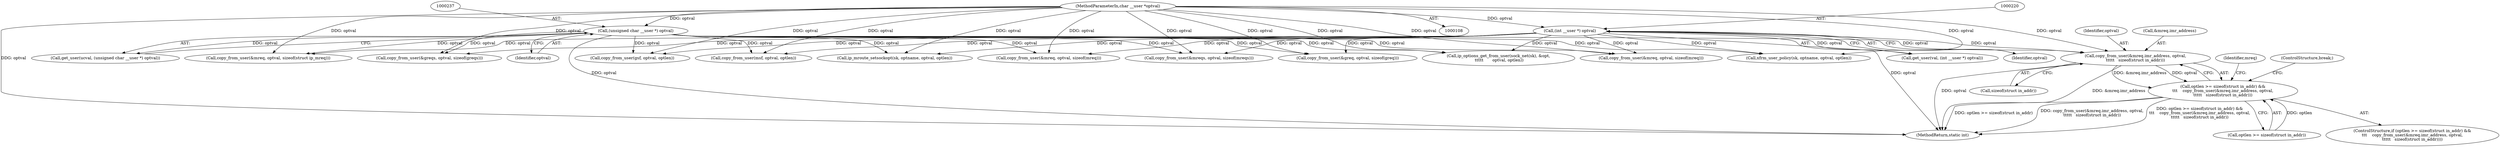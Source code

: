 digraph "0_linux_f6d8bd051c391c1c0458a30b2a7abcd939329259_26@API" {
"1000708" [label="(Call,copy_from_user(&mreq.imr_address, optval,\n\t\t\t\t\t   sizeof(struct in_addr)))"];
"1000219" [label="(Call,(int __user *) optval)"];
"1000112" [label="(MethodParameterIn,char __user *optval)"];
"1000236" [label="(Call,(unsigned char __user *) optval)"];
"1000703" [label="(Call,optlen >= sizeof(struct in_addr) &&\n\t\t\t    copy_from_user(&mreq.imr_address, optval,\n\t\t\t\t\t   sizeof(struct in_addr)))"];
"1000869" [label="(Call,copy_from_user(&mreq, optval, sizeof(struct ip_mreq)))"];
"1001196" [label="(Call,copy_from_user(&greqs, optval, sizeof(greqs)))"];
"1000720" [label="(Identifier,mreq)"];
"1000236" [label="(Call,(unsigned char __user *) optval)"];
"1001424" [label="(Call,copy_from_user(gsf, optval, optlen))"];
"1000708" [label="(Call,copy_from_user(&mreq.imr_address, optval,\n\t\t\t\t\t   sizeof(struct in_addr)))"];
"1001720" [label="(MethodReturn,static int)"];
"1000217" [label="(Call,get_user(val, (int __user *) optval))"];
"1000932" [label="(Call,copy_from_user(msf, optval, optlen))"];
"1000251" [label="(Call,ip_mroute_setsockopt(sk, optname, optval, optlen))"];
"1000687" [label="(Call,copy_from_user(&mreq, optval, sizeof(mreq)))"];
"1000713" [label="(Identifier,optval)"];
"1000704" [label="(Call,optlen >= sizeof(struct in_addr))"];
"1000716" [label="(ControlStructure,break;)"];
"1000999" [label="(Call,copy_from_user(&mreqs, optval, sizeof(mreqs)))"];
"1000221" [label="(Identifier,optval)"];
"1000112" [label="(MethodParameterIn,char __user *optval)"];
"1000709" [label="(Call,&mreq.imr_address)"];
"1001119" [label="(Call,copy_from_user(&greq, optval, sizeof(greq)))"];
"1000277" [label="(Call,ip_options_get_from_user(sock_net(sk), &opt,\n \t\t\t\t\t       optval, optlen))"];
"1000238" [label="(Identifier,optval)"];
"1000714" [label="(Call,sizeof(struct in_addr))"];
"1000703" [label="(Call,optlen >= sizeof(struct in_addr) &&\n\t\t\t    copy_from_user(&mreq.imr_address, optval,\n\t\t\t\t\t   sizeof(struct in_addr)))"];
"1000853" [label="(Call,copy_from_user(&mreq, optval, sizeof(mreq)))"];
"1001653" [label="(Call,xfrm_user_policy(sk, optname, optval, optlen))"];
"1000234" [label="(Call,get_user(ucval, (unsigned char __user *) optval))"];
"1000219" [label="(Call,(int __user *) optval)"];
"1000702" [label="(ControlStructure,if (optlen >= sizeof(struct in_addr) &&\n\t\t\t    copy_from_user(&mreq.imr_address, optval,\n\t\t\t\t\t   sizeof(struct in_addr))))"];
"1000708" -> "1000703"  [label="AST: "];
"1000708" -> "1000714"  [label="CFG: "];
"1000709" -> "1000708"  [label="AST: "];
"1000713" -> "1000708"  [label="AST: "];
"1000714" -> "1000708"  [label="AST: "];
"1000703" -> "1000708"  [label="CFG: "];
"1000708" -> "1001720"  [label="DDG: &mreq.imr_address"];
"1000708" -> "1001720"  [label="DDG: optval"];
"1000708" -> "1000703"  [label="DDG: &mreq.imr_address"];
"1000708" -> "1000703"  [label="DDG: optval"];
"1000219" -> "1000708"  [label="DDG: optval"];
"1000236" -> "1000708"  [label="DDG: optval"];
"1000112" -> "1000708"  [label="DDG: optval"];
"1000219" -> "1000217"  [label="AST: "];
"1000219" -> "1000221"  [label="CFG: "];
"1000220" -> "1000219"  [label="AST: "];
"1000221" -> "1000219"  [label="AST: "];
"1000217" -> "1000219"  [label="CFG: "];
"1000219" -> "1001720"  [label="DDG: optval"];
"1000219" -> "1000217"  [label="DDG: optval"];
"1000112" -> "1000219"  [label="DDG: optval"];
"1000219" -> "1000251"  [label="DDG: optval"];
"1000219" -> "1000277"  [label="DDG: optval"];
"1000219" -> "1000687"  [label="DDG: optval"];
"1000219" -> "1000853"  [label="DDG: optval"];
"1000219" -> "1000869"  [label="DDG: optval"];
"1000219" -> "1000932"  [label="DDG: optval"];
"1000219" -> "1000999"  [label="DDG: optval"];
"1000219" -> "1001119"  [label="DDG: optval"];
"1000219" -> "1001196"  [label="DDG: optval"];
"1000219" -> "1001424"  [label="DDG: optval"];
"1000219" -> "1001653"  [label="DDG: optval"];
"1000112" -> "1000108"  [label="AST: "];
"1000112" -> "1001720"  [label="DDG: optval"];
"1000112" -> "1000236"  [label="DDG: optval"];
"1000112" -> "1000251"  [label="DDG: optval"];
"1000112" -> "1000277"  [label="DDG: optval"];
"1000112" -> "1000687"  [label="DDG: optval"];
"1000112" -> "1000853"  [label="DDG: optval"];
"1000112" -> "1000869"  [label="DDG: optval"];
"1000112" -> "1000932"  [label="DDG: optval"];
"1000112" -> "1000999"  [label="DDG: optval"];
"1000112" -> "1001119"  [label="DDG: optval"];
"1000112" -> "1001196"  [label="DDG: optval"];
"1000112" -> "1001424"  [label="DDG: optval"];
"1000112" -> "1001653"  [label="DDG: optval"];
"1000236" -> "1000234"  [label="AST: "];
"1000236" -> "1000238"  [label="CFG: "];
"1000237" -> "1000236"  [label="AST: "];
"1000238" -> "1000236"  [label="AST: "];
"1000234" -> "1000236"  [label="CFG: "];
"1000236" -> "1001720"  [label="DDG: optval"];
"1000236" -> "1000234"  [label="DDG: optval"];
"1000236" -> "1000251"  [label="DDG: optval"];
"1000236" -> "1000277"  [label="DDG: optval"];
"1000236" -> "1000687"  [label="DDG: optval"];
"1000236" -> "1000853"  [label="DDG: optval"];
"1000236" -> "1000869"  [label="DDG: optval"];
"1000236" -> "1000932"  [label="DDG: optval"];
"1000236" -> "1000999"  [label="DDG: optval"];
"1000236" -> "1001119"  [label="DDG: optval"];
"1000236" -> "1001196"  [label="DDG: optval"];
"1000236" -> "1001424"  [label="DDG: optval"];
"1000236" -> "1001653"  [label="DDG: optval"];
"1000703" -> "1000702"  [label="AST: "];
"1000703" -> "1000704"  [label="CFG: "];
"1000704" -> "1000703"  [label="AST: "];
"1000716" -> "1000703"  [label="CFG: "];
"1000720" -> "1000703"  [label="CFG: "];
"1000703" -> "1001720"  [label="DDG: copy_from_user(&mreq.imr_address, optval,\n\t\t\t\t\t   sizeof(struct in_addr))"];
"1000703" -> "1001720"  [label="DDG: optlen >= sizeof(struct in_addr) &&\n\t\t\t    copy_from_user(&mreq.imr_address, optval,\n\t\t\t\t\t   sizeof(struct in_addr))"];
"1000703" -> "1001720"  [label="DDG: optlen >= sizeof(struct in_addr)"];
"1000704" -> "1000703"  [label="DDG: optlen"];
}
